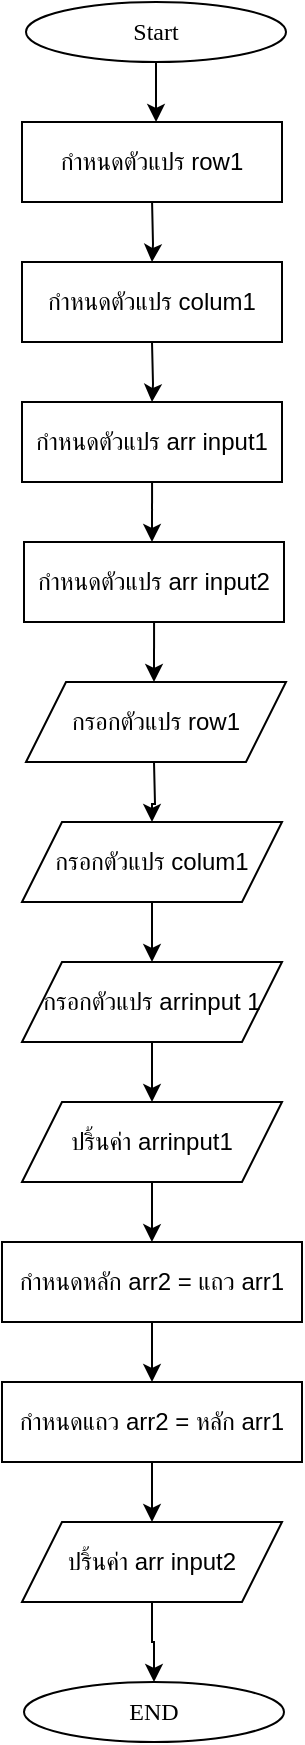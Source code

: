 <mxfile version="25.0.1">
  <diagram name="Page-1" id="T70EkaWdW0lUEiCNSOwX">
    <mxGraphModel dx="2587" dy="2042" grid="1" gridSize="10" guides="1" tooltips="1" connect="1" arrows="1" fold="1" page="1" pageScale="1" pageWidth="850" pageHeight="1100" math="0" shadow="0">
      <root>
        <mxCell id="0" />
        <mxCell id="1" parent="0" />
        <mxCell id="1pxch3gENm4MpSqDotdq-72" value="" style="edgeStyle=orthogonalEdgeStyle;rounded=0;orthogonalLoop=1;jettySize=auto;html=1;" edge="1" parent="1" source="1pxch3gENm4MpSqDotdq-73">
          <mxGeometry relative="1" as="geometry">
            <mxPoint x="-642.966" y="-1000" as="targetPoint" />
          </mxGeometry>
        </mxCell>
        <mxCell id="1pxch3gENm4MpSqDotdq-73" value="&lt;font data-font-src=&quot;https://fonts.googleapis.com/css?family=Sarabun&quot; face=&quot;Sarabun&quot;&gt;Start&lt;/font&gt;" style="ellipse;whiteSpace=wrap;html=1;" vertex="1" parent="1">
          <mxGeometry x="-708.0" y="-1060" width="130" height="30" as="geometry" />
        </mxCell>
        <mxCell id="1pxch3gENm4MpSqDotdq-74" value="" style="edgeStyle=orthogonalEdgeStyle;rounded=0;orthogonalLoop=1;jettySize=auto;html=1;" edge="1" parent="1">
          <mxGeometry relative="1" as="geometry">
            <mxPoint x="-644.966" y="-820" as="sourcePoint" />
            <mxPoint x="-645" y="-790" as="targetPoint" />
          </mxGeometry>
        </mxCell>
        <mxCell id="1pxch3gENm4MpSqDotdq-75" value="กำหนดตัวแปร arr input1" style="rounded=0;whiteSpace=wrap;html=1;" vertex="1" parent="1">
          <mxGeometry x="-710.0" y="-860" width="130" height="40" as="geometry" />
        </mxCell>
        <mxCell id="1pxch3gENm4MpSqDotdq-76" value="" style="edgeStyle=orthogonalEdgeStyle;rounded=0;orthogonalLoop=1;jettySize=auto;html=1;" edge="1" parent="1">
          <mxGeometry relative="1" as="geometry">
            <mxPoint x="-643.966" y="-750" as="sourcePoint" />
            <mxPoint x="-644" y="-720" as="targetPoint" />
          </mxGeometry>
        </mxCell>
        <mxCell id="1pxch3gENm4MpSqDotdq-77" value="" style="edgeStyle=orthogonalEdgeStyle;rounded=0;orthogonalLoop=1;jettySize=auto;html=1;" edge="1" parent="1" target="1pxch3gENm4MpSqDotdq-88">
          <mxGeometry relative="1" as="geometry">
            <mxPoint x="-644" y="-680" as="sourcePoint" />
          </mxGeometry>
        </mxCell>
        <mxCell id="1pxch3gENm4MpSqDotdq-78" value="กำหนดตัวแปร arr input2" style="rounded=0;whiteSpace=wrap;html=1;" vertex="1" parent="1">
          <mxGeometry x="-709.0" y="-790" width="130" height="40" as="geometry" />
        </mxCell>
        <mxCell id="1pxch3gENm4MpSqDotdq-79" value="" style="edgeStyle=orthogonalEdgeStyle;rounded=0;orthogonalLoop=1;jettySize=auto;html=1;" edge="1" parent="1" target="1pxch3gENm4MpSqDotdq-81">
          <mxGeometry relative="1" as="geometry">
            <mxPoint x="-644.966" y="-960" as="sourcePoint" />
          </mxGeometry>
        </mxCell>
        <mxCell id="1pxch3gENm4MpSqDotdq-81" value="กำหนดตัวแปร colum1" style="rounded=0;whiteSpace=wrap;html=1;" vertex="1" parent="1">
          <mxGeometry x="-710.0" y="-930" width="130" height="40" as="geometry" />
        </mxCell>
        <mxCell id="1pxch3gENm4MpSqDotdq-82" value="กำหนดตัวแปร row1" style="rounded=0;whiteSpace=wrap;html=1;" vertex="1" parent="1">
          <mxGeometry x="-710.0" y="-1000" width="130" height="40" as="geometry" />
        </mxCell>
        <mxCell id="1pxch3gENm4MpSqDotdq-84" value="" style="edgeStyle=orthogonalEdgeStyle;rounded=0;orthogonalLoop=1;jettySize=auto;html=1;" edge="1" parent="1" target="1pxch3gENm4MpSqDotdq-75">
          <mxGeometry relative="1" as="geometry">
            <mxPoint x="-645" y="-890" as="sourcePoint" />
          </mxGeometry>
        </mxCell>
        <mxCell id="1pxch3gENm4MpSqDotdq-87" value="" style="edgeStyle=orthogonalEdgeStyle;rounded=0;orthogonalLoop=1;jettySize=auto;html=1;" edge="1" parent="1" source="1pxch3gENm4MpSqDotdq-88" target="1pxch3gENm4MpSqDotdq-91">
          <mxGeometry relative="1" as="geometry" />
        </mxCell>
        <mxCell id="1pxch3gENm4MpSqDotdq-88" value="กรอกตัวแปร colum1" style="rounded=0;whiteSpace=wrap;html=1;shape=parallelogram;perimeter=parallelogramPerimeter;fixedSize=1;" vertex="1" parent="1">
          <mxGeometry x="-710.0" y="-650" width="130" height="40" as="geometry" />
        </mxCell>
        <mxCell id="1pxch3gENm4MpSqDotdq-89" value="กรอกตัวแปร row1" style="rounded=0;whiteSpace=wrap;html=1;shape=parallelogram;perimeter=parallelogramPerimeter;fixedSize=1;" vertex="1" parent="1">
          <mxGeometry x="-708.0" y="-720" width="130" height="40" as="geometry" />
        </mxCell>
        <mxCell id="1pxch3gENm4MpSqDotdq-90" value="" style="edgeStyle=orthogonalEdgeStyle;rounded=0;orthogonalLoop=1;jettySize=auto;html=1;" edge="1" parent="1" source="1pxch3gENm4MpSqDotdq-91">
          <mxGeometry relative="1" as="geometry">
            <mxPoint x="-645" y="-510" as="targetPoint" />
          </mxGeometry>
        </mxCell>
        <mxCell id="1pxch3gENm4MpSqDotdq-91" value="กรอกตัวแปร arrinput 1" style="rounded=0;whiteSpace=wrap;html=1;shape=parallelogram;perimeter=parallelogramPerimeter;fixedSize=1;" vertex="1" parent="1">
          <mxGeometry x="-710.0" y="-580" width="130" height="40" as="geometry" />
        </mxCell>
        <mxCell id="1pxch3gENm4MpSqDotdq-121" value="" style="edgeStyle=orthogonalEdgeStyle;rounded=0;orthogonalLoop=1;jettySize=auto;html=1;" edge="1" parent="1" source="1pxch3gENm4MpSqDotdq-120">
          <mxGeometry relative="1" as="geometry">
            <mxPoint x="-645.045" y="-439.962" as="targetPoint" />
          </mxGeometry>
        </mxCell>
        <mxCell id="1pxch3gENm4MpSqDotdq-120" value="ปริ้นค่า arrinput1" style="rounded=0;whiteSpace=wrap;html=1;shape=parallelogram;perimeter=parallelogramPerimeter;fixedSize=1;" vertex="1" parent="1">
          <mxGeometry x="-710.0" y="-510" width="130" height="40" as="geometry" />
        </mxCell>
        <mxCell id="1pxch3gENm4MpSqDotdq-125" value="" style="edgeStyle=orthogonalEdgeStyle;rounded=0;orthogonalLoop=1;jettySize=auto;html=1;" edge="1" parent="1" source="1pxch3gENm4MpSqDotdq-123" target="1pxch3gENm4MpSqDotdq-124">
          <mxGeometry relative="1" as="geometry" />
        </mxCell>
        <mxCell id="1pxch3gENm4MpSqDotdq-123" value="กำหนดหลัก arr2 = แถว arr1" style="rounded=0;whiteSpace=wrap;html=1;" vertex="1" parent="1">
          <mxGeometry x="-720" y="-440" width="150" height="40" as="geometry" />
        </mxCell>
        <mxCell id="1pxch3gENm4MpSqDotdq-127" value="" style="edgeStyle=orthogonalEdgeStyle;rounded=0;orthogonalLoop=1;jettySize=auto;html=1;" edge="1" parent="1" source="1pxch3gENm4MpSqDotdq-124" target="1pxch3gENm4MpSqDotdq-126">
          <mxGeometry relative="1" as="geometry" />
        </mxCell>
        <mxCell id="1pxch3gENm4MpSqDotdq-124" value="กำหนดแถว arr2 = หลัก arr1" style="rounded=0;whiteSpace=wrap;html=1;" vertex="1" parent="1">
          <mxGeometry x="-720" y="-370" width="150" height="40" as="geometry" />
        </mxCell>
        <mxCell id="1pxch3gENm4MpSqDotdq-130" value="" style="edgeStyle=orthogonalEdgeStyle;rounded=0;orthogonalLoop=1;jettySize=auto;html=1;" edge="1" parent="1" source="1pxch3gENm4MpSqDotdq-126" target="1pxch3gENm4MpSqDotdq-129">
          <mxGeometry relative="1" as="geometry" />
        </mxCell>
        <mxCell id="1pxch3gENm4MpSqDotdq-126" value="ปริ้นค่า arr input2" style="rounded=0;whiteSpace=wrap;html=1;shape=parallelogram;perimeter=parallelogramPerimeter;fixedSize=1;" vertex="1" parent="1">
          <mxGeometry x="-710.0" y="-300" width="130" height="40" as="geometry" />
        </mxCell>
        <mxCell id="1pxch3gENm4MpSqDotdq-129" value="&lt;font face=&quot;Sarabun&quot;&gt;END&lt;/font&gt;" style="ellipse;whiteSpace=wrap;html=1;" vertex="1" parent="1">
          <mxGeometry x="-709.0" y="-220" width="130" height="30" as="geometry" />
        </mxCell>
      </root>
    </mxGraphModel>
  </diagram>
</mxfile>
